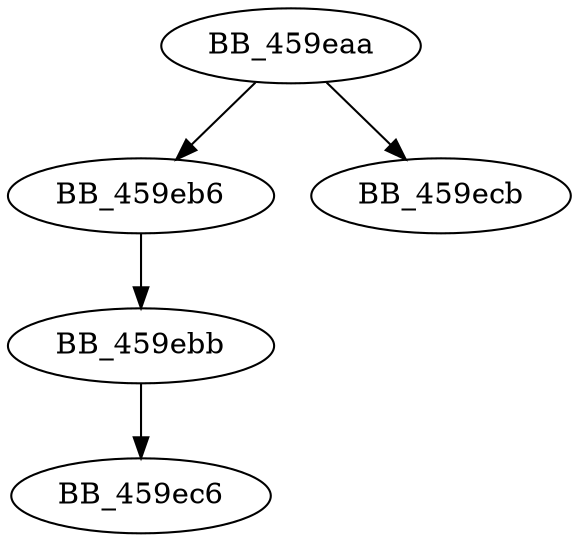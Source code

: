 DiGraph sub_459EAA{
BB_459eaa->BB_459eb6
BB_459eaa->BB_459ecb
BB_459eb6->BB_459ebb
BB_459ebb->BB_459ec6
}
